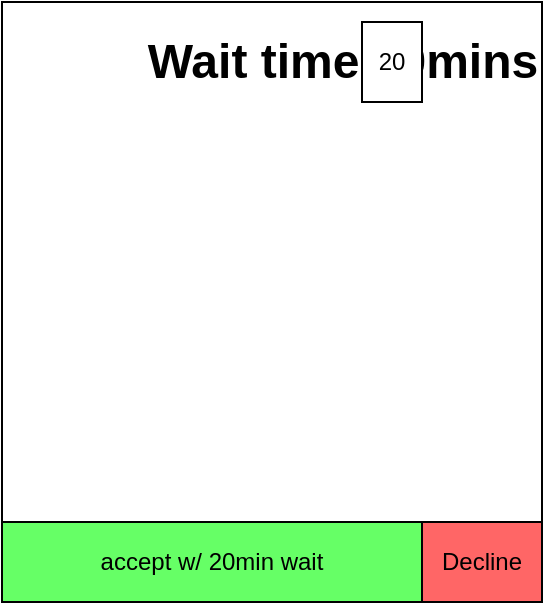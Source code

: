 <mxfile version="13.7.2" type="device"><diagram id="PTkpby1mhMHq8cE-kPLx" name="Page-1"><mxGraphModel dx="945" dy="715" grid="1" gridSize="10" guides="1" tooltips="1" connect="1" arrows="1" fold="1" page="1" pageScale="1" pageWidth="850" pageHeight="1100" math="0" shadow="0"><root><mxCell id="0"/><mxCell id="1" parent="0"/><mxCell id="YXR_p9Ku9vBGh81pD2mF-1" value="" style="rounded=0;whiteSpace=wrap;html=1;" vertex="1" parent="1"><mxGeometry x="60" y="80" width="270" height="300" as="geometry"/></mxCell><mxCell id="YXR_p9Ku9vBGh81pD2mF-2" value="accept w/ 20min wait" style="html=1;whiteSpace=wrap;container=1;recursiveResize=0;collapsible=0;fillColor=#66FF66;" vertex="1" parent="1"><mxGeometry x="60" y="340" width="210" height="40" as="geometry"/></mxCell><mxCell id="YXR_p9Ku9vBGh81pD2mF-4" value="Decline" style="html=1;whiteSpace=wrap;container=1;recursiveResize=0;collapsible=0;fillColor=#FF6666;" vertex="1" parent="1"><mxGeometry x="270" y="340" width="60" height="40" as="geometry"/></mxCell><mxCell id="YXR_p9Ku9vBGh81pD2mF-8" value="Wait time 20mins" style="text;strokeColor=none;fillColor=none;html=1;fontSize=24;fontStyle=1;verticalAlign=middle;align=center;" vertex="1" parent="1"><mxGeometry x="180" y="90" width="100" height="40" as="geometry"/></mxCell><mxCell id="YXR_p9Ku9vBGh81pD2mF-6" value="20" style="html=1;whiteSpace=wrap;container=1;recursiveResize=0;collapsible=0;fillColor=#FFFFFF;" vertex="1" parent="1"><mxGeometry x="240" y="90" width="30" height="40" as="geometry"/></mxCell></root></mxGraphModel></diagram></mxfile>